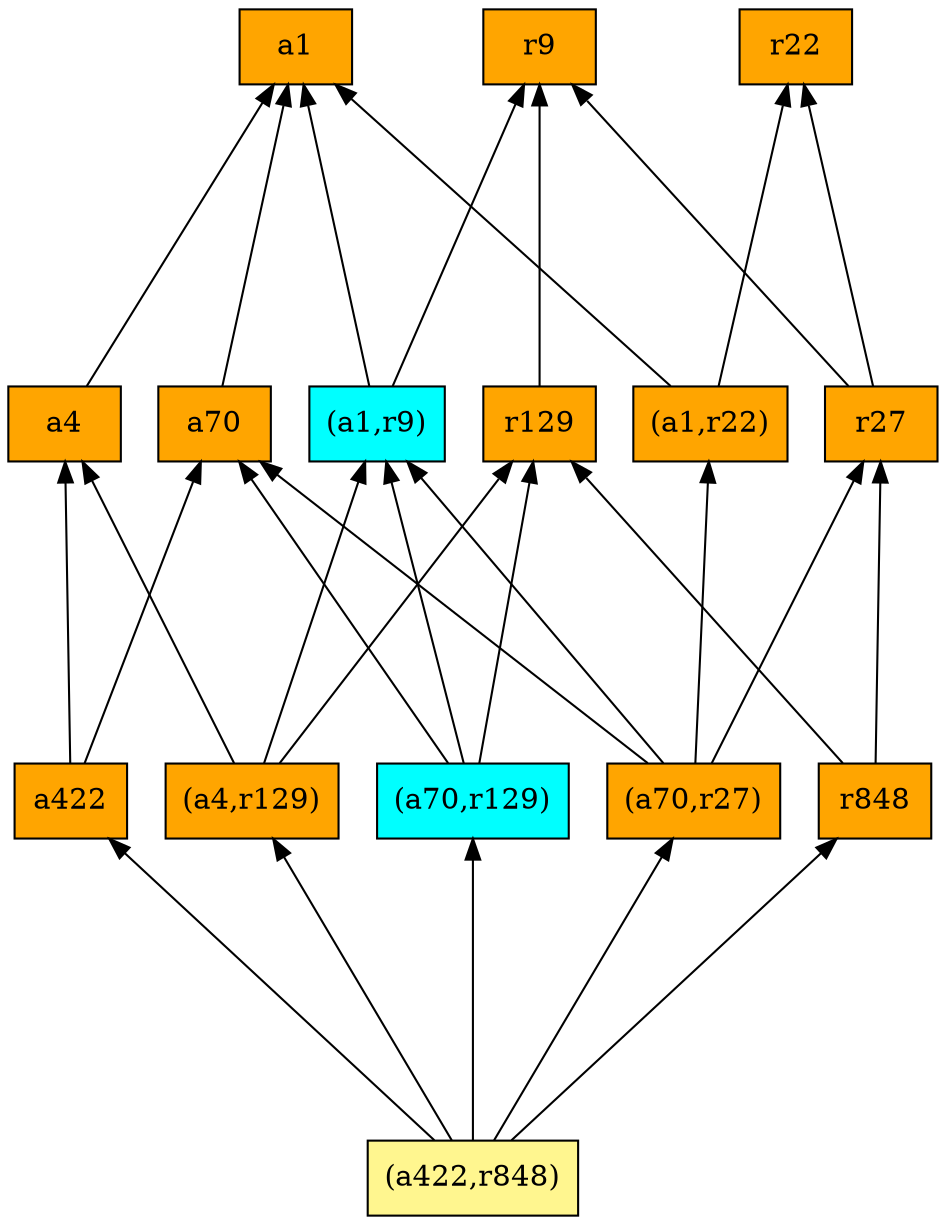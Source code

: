 digraph G {
rankdir=BT;ranksep="2.0";
"(a1,r9)" [shape=record,fillcolor=cyan,style=filled,label="{(a1,r9)}"];
"r129" [shape=record,fillcolor=orange,style=filled,label="{r129}"];
"a1" [shape=record,fillcolor=orange,style=filled,label="{a1}"];
"(a70,r27)" [shape=record,fillcolor=orange,style=filled,label="{(a70,r27)}"];
"r22" [shape=record,fillcolor=orange,style=filled,label="{r22}"];
"r27" [shape=record,fillcolor=orange,style=filled,label="{r27}"];
"a4" [shape=record,fillcolor=orange,style=filled,label="{a4}"];
"(a70,r129)" [shape=record,fillcolor=cyan,style=filled,label="{(a70,r129)}"];
"a70" [shape=record,fillcolor=orange,style=filled,label="{a70}"];
"(a1,r22)" [shape=record,fillcolor=orange,style=filled,label="{(a1,r22)}"];
"(a4,r129)" [shape=record,fillcolor=orange,style=filled,label="{(a4,r129)}"];
"r848" [shape=record,fillcolor=orange,style=filled,label="{r848}"];
"r9" [shape=record,fillcolor=orange,style=filled,label="{r9}"];
"(a422,r848)" [shape=record,fillcolor=khaki1,style=filled,label="{(a422,r848)}"];
"a422" [shape=record,fillcolor=orange,style=filled,label="{a422}"];
"(a1,r9)" -> "r9"
"(a1,r9)" -> "a1"
"r129" -> "r9"
"(a70,r27)" -> "(a1,r9)"
"(a70,r27)" -> "(a1,r22)"
"(a70,r27)" -> "r27"
"(a70,r27)" -> "a70"
"r27" -> "r9"
"r27" -> "r22"
"a4" -> "a1"
"(a70,r129)" -> "(a1,r9)"
"(a70,r129)" -> "r129"
"(a70,r129)" -> "a70"
"a70" -> "a1"
"(a1,r22)" -> "a1"
"(a1,r22)" -> "r22"
"(a4,r129)" -> "(a1,r9)"
"(a4,r129)" -> "r129"
"(a4,r129)" -> "a4"
"r848" -> "r129"
"r848" -> "r27"
"(a422,r848)" -> "(a70,r27)"
"(a422,r848)" -> "(a70,r129)"
"(a422,r848)" -> "(a4,r129)"
"(a422,r848)" -> "r848"
"(a422,r848)" -> "a422"
"a422" -> "a4"
"a422" -> "a70"
}